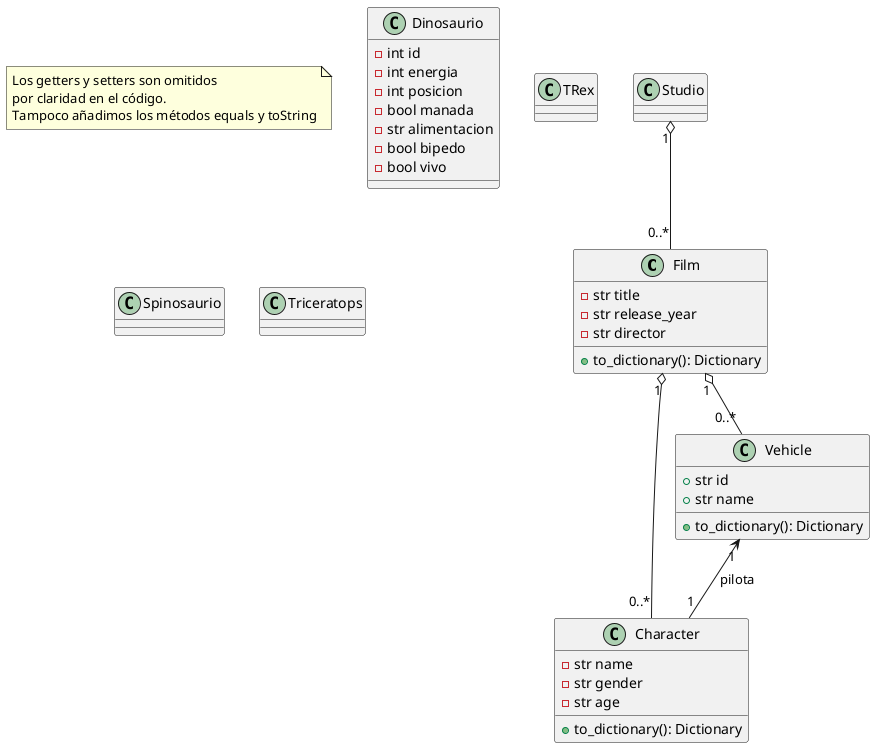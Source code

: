 @startuml ghibli

Film "1" o-- "0..*" Character
Film "1" o-- "0..*" Vehicle
Vehicle "1" <-- "1" Character: pilota
Studio "1" o-- "0..*" Film

class Film {
   - str title
   - str release_year
   - str director
   + to_dictionary(): Dictionary
}

class Character {
   - str name
   - str gender
   - str age
   + to_dictionary(): Dictionary
}

class Vehicle {
    + str id
    + str name
    + to_dictionary(): Dictionary
}

note as N1
    Los getters y setters son omitidos
    por claridad en el código.
    Tampoco añadimos los métodos equals y toString
end note


class Dinosaurio{
    - int id
    - int energia
    - int posicion
    - bool manada
    - str alimentacion
    - bool bipedo
    - bool vivo
}

class TRex{

}

class Spinosaurio{
}
class Triceratops{

}

@enduml